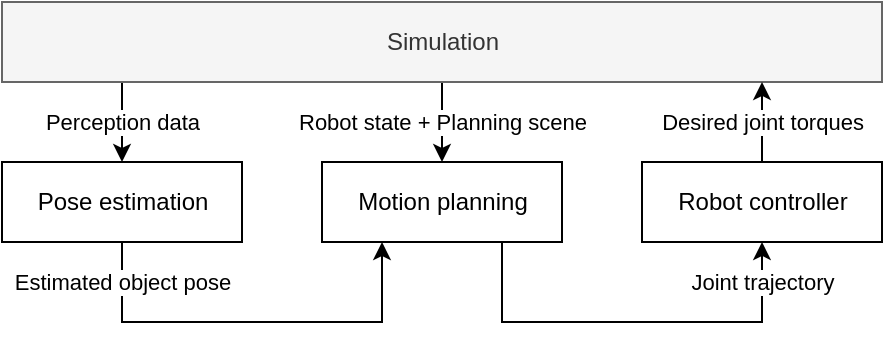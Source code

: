 <mxfile version="15.8.7" type="device"><diagram id="gDs-OdhmiqjNg2Akv6-Q" name="Page-1"><mxGraphModel dx="630" dy="494" grid="1" gridSize="10" guides="1" tooltips="1" connect="1" arrows="1" fold="1" page="1" pageScale="1" pageWidth="1654" pageHeight="1169" math="0" shadow="0"><root><mxCell id="0"/><mxCell id="1" parent="0"/><mxCell id="ayR7bIaEtW32ddanllhh-18" value="Perception data" style="edgeStyle=orthogonalEdgeStyle;rounded=0;orthogonalLoop=1;jettySize=auto;html=1;entryX=0.5;entryY=0;entryDx=0;entryDy=0;" parent="1" source="ayR7bIaEtW32ddanllhh-12" target="ayR7bIaEtW32ddanllhh-14" edge="1"><mxGeometry relative="1" as="geometry"><Array as="points"><mxPoint x="140" y="150"/><mxPoint x="140" y="150"/></Array></mxGeometry></mxCell><mxCell id="ayR7bIaEtW32ddanllhh-21" value="Robot state + Planning scene" style="edgeStyle=orthogonalEdgeStyle;rounded=0;orthogonalLoop=1;jettySize=auto;html=1;entryX=0.5;entryY=0;entryDx=0;entryDy=0;" parent="1" source="ayR7bIaEtW32ddanllhh-12" target="ayR7bIaEtW32ddanllhh-16" edge="1"><mxGeometry relative="1" as="geometry"/></mxCell><mxCell id="ayR7bIaEtW32ddanllhh-12" value="Simulation" style="html=1;fontStyle=0;fillColor=#f5f5f5;strokeColor=#666666;fontColor=#333333;" parent="1" vertex="1"><mxGeometry x="80" y="80" width="440" height="40" as="geometry"/></mxCell><mxCell id="ayR7bIaEtW32ddanllhh-23" value="Estimated object pose" style="edgeStyle=orthogonalEdgeStyle;rounded=0;orthogonalLoop=1;jettySize=auto;html=1;entryX=0.25;entryY=1;entryDx=0;entryDy=0;" parent="1" source="ayR7bIaEtW32ddanllhh-14" target="ayR7bIaEtW32ddanllhh-16" edge="1"><mxGeometry x="-0.809" relative="1" as="geometry"><Array as="points"><mxPoint x="140" y="240"/><mxPoint x="270" y="240"/></Array><mxPoint as="offset"/></mxGeometry></mxCell><mxCell id="ayR7bIaEtW32ddanllhh-14" value="Pose estimation" style="html=1;fontStyle=0" parent="1" vertex="1"><mxGeometry x="80" y="160" width="120" height="40" as="geometry"/></mxCell><mxCell id="ayR7bIaEtW32ddanllhh-26" value="Joint trajectory" style="edgeStyle=orthogonalEdgeStyle;rounded=0;orthogonalLoop=1;jettySize=auto;html=1;entryX=0.5;entryY=1;entryDx=0;entryDy=0;exitX=0.75;exitY=1;exitDx=0;exitDy=0;" parent="1" source="ayR7bIaEtW32ddanllhh-16" target="ayR7bIaEtW32ddanllhh-17" edge="1"><mxGeometry x="0.809" relative="1" as="geometry"><Array as="points"><mxPoint x="330" y="240"/><mxPoint x="460" y="240"/></Array><mxPoint as="offset"/></mxGeometry></mxCell><mxCell id="ayR7bIaEtW32ddanllhh-16" value="Motion planning" style="html=1;fontStyle=0" parent="1" vertex="1"><mxGeometry x="240" y="160" width="120" height="40" as="geometry"/></mxCell><mxCell id="ayR7bIaEtW32ddanllhh-22" value="Desired joint torques" style="edgeStyle=orthogonalEdgeStyle;rounded=0;orthogonalLoop=1;jettySize=auto;html=1;" parent="1" source="ayR7bIaEtW32ddanllhh-17" target="ayR7bIaEtW32ddanllhh-12" edge="1"><mxGeometry relative="1" as="geometry"><Array as="points"><mxPoint x="460" y="150"/><mxPoint x="460" y="150"/></Array></mxGeometry></mxCell><mxCell id="ayR7bIaEtW32ddanllhh-17" value="Robot controller" style="html=1;fontStyle=0" parent="1" vertex="1"><mxGeometry x="400" y="160" width="120" height="40" as="geometry"/></mxCell></root></mxGraphModel></diagram></mxfile>